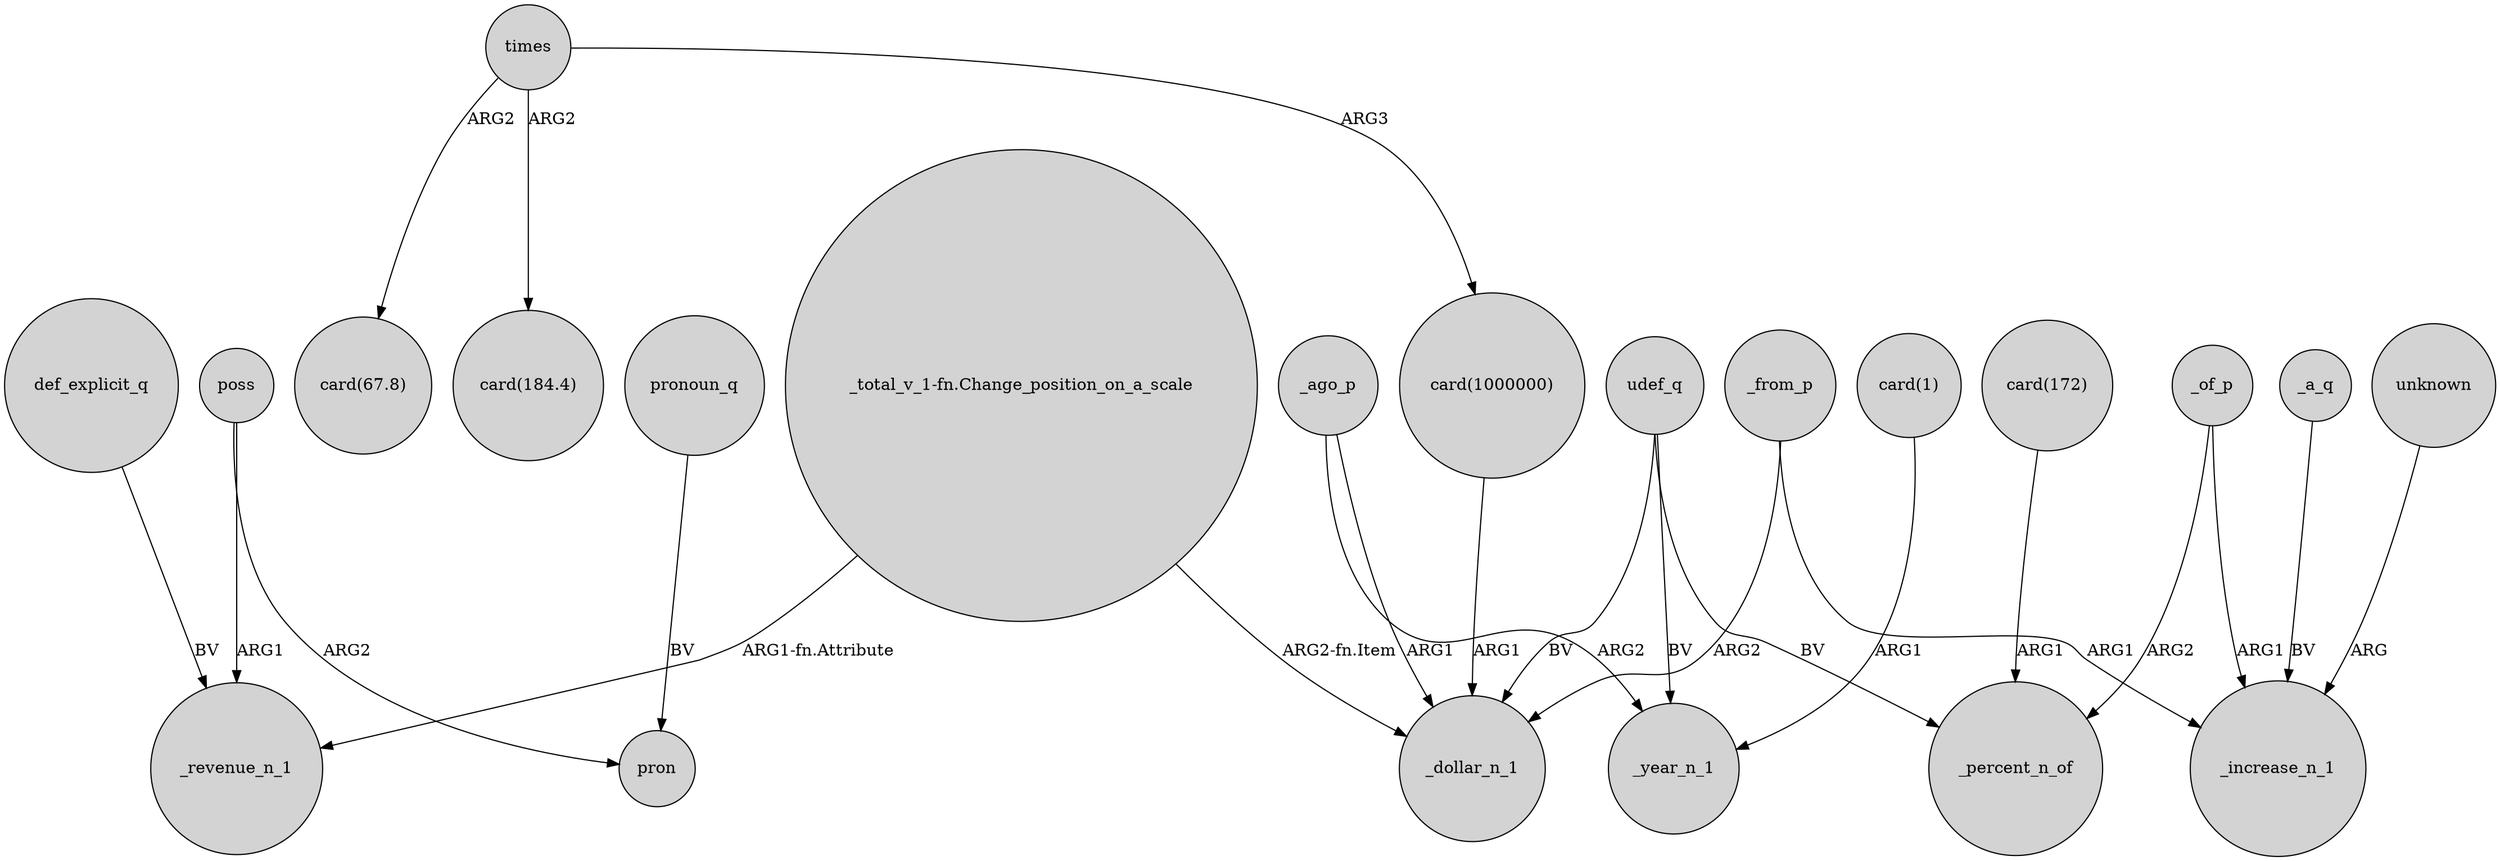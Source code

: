 digraph {
	node [shape=circle style=filled]
	_ago_p -> _dollar_n_1 [label=ARG1]
	_of_p -> _increase_n_1 [label=ARG1]
	"card(1)" -> _year_n_1 [label=ARG1]
	poss -> _revenue_n_1 [label=ARG1]
	times -> "card(1000000)" [label=ARG3]
	def_explicit_q -> _revenue_n_1 [label=BV]
	times -> "card(67.8)" [label=ARG2]
	pronoun_q -> pron [label=BV]
	poss -> pron [label=ARG2]
	"_total_v_1-fn.Change_position_on_a_scale" -> _dollar_n_1 [label="ARG2-fn.Item"]
	"_total_v_1-fn.Change_position_on_a_scale" -> _revenue_n_1 [label="ARG1-fn.Attribute"]
	udef_q -> _percent_n_of [label=BV]
	udef_q -> _dollar_n_1 [label=BV]
	"card(1000000)" -> _dollar_n_1 [label=ARG1]
	_from_p -> _increase_n_1 [label=ARG1]
	_ago_p -> _year_n_1 [label=ARG2]
	_a_q -> _increase_n_1 [label=BV]
	udef_q -> _year_n_1 [label=BV]
	times -> "card(184.4)" [label=ARG2]
	"card(172)" -> _percent_n_of [label=ARG1]
	unknown -> _increase_n_1 [label=ARG]
	_from_p -> _dollar_n_1 [label=ARG2]
	_of_p -> _percent_n_of [label=ARG2]
}
